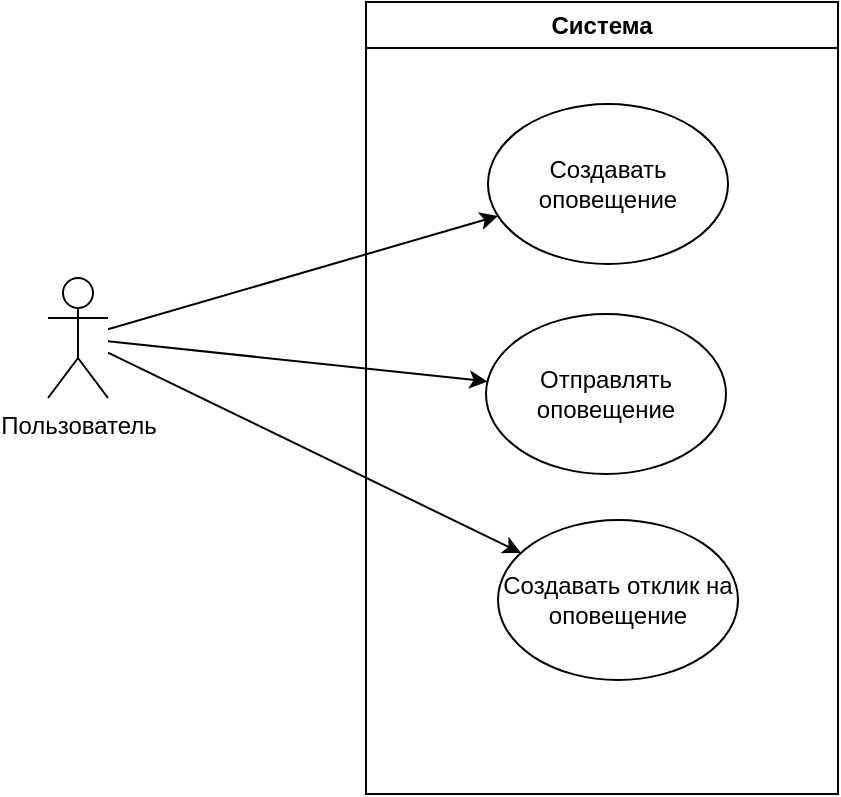 <mxfile version="24.4.0" type="github">
  <diagram name="Page-1" id="9ZmzEBOo0Ev5dIL-j1Jn">
    <mxGraphModel dx="1193" dy="778" grid="0" gridSize="10" guides="0" tooltips="1" connect="1" arrows="1" fold="1" page="0" pageScale="1" pageWidth="850" pageHeight="1100" math="0" shadow="0">
      <root>
        <mxCell id="0" />
        <mxCell id="1" parent="0" />
        <mxCell id="AkTV5vrw47WEEAWnuP5z-3" style="rounded=0;orthogonalLoop=1;jettySize=auto;html=1;" edge="1" parent="1" source="AkTV5vrw47WEEAWnuP5z-1" target="AkTV5vrw47WEEAWnuP5z-2">
          <mxGeometry relative="1" as="geometry" />
        </mxCell>
        <mxCell id="AkTV5vrw47WEEAWnuP5z-1" value="Пользователь" style="shape=umlActor;verticalLabelPosition=bottom;verticalAlign=top;html=1;outlineConnect=0;" vertex="1" parent="1">
          <mxGeometry x="159" y="299" width="30" height="60" as="geometry" />
        </mxCell>
        <mxCell id="AkTV5vrw47WEEAWnuP5z-6" value="Система" style="swimlane;whiteSpace=wrap;html=1;" vertex="1" parent="1">
          <mxGeometry x="318" y="161" width="236" height="396" as="geometry" />
        </mxCell>
        <mxCell id="AkTV5vrw47WEEAWnuP5z-2" value="Создавать оповещение" style="ellipse;whiteSpace=wrap;html=1;" vertex="1" parent="AkTV5vrw47WEEAWnuP5z-6">
          <mxGeometry x="61" y="51" width="120" height="80" as="geometry" />
        </mxCell>
        <mxCell id="AkTV5vrw47WEEAWnuP5z-7" value="Отправлять оповещение" style="ellipse;whiteSpace=wrap;html=1;" vertex="1" parent="AkTV5vrw47WEEAWnuP5z-6">
          <mxGeometry x="60" y="156" width="120" height="80" as="geometry" />
        </mxCell>
        <mxCell id="AkTV5vrw47WEEAWnuP5z-9" value="Создавать отклик на оповещение" style="ellipse;whiteSpace=wrap;html=1;" vertex="1" parent="AkTV5vrw47WEEAWnuP5z-6">
          <mxGeometry x="66" y="259" width="120" height="80" as="geometry" />
        </mxCell>
        <mxCell id="AkTV5vrw47WEEAWnuP5z-8" style="rounded=0;orthogonalLoop=1;jettySize=auto;html=1;" edge="1" parent="1" source="AkTV5vrw47WEEAWnuP5z-1" target="AkTV5vrw47WEEAWnuP5z-7">
          <mxGeometry relative="1" as="geometry">
            <mxPoint x="199" y="336" as="sourcePoint" />
            <mxPoint x="392" y="295" as="targetPoint" />
          </mxGeometry>
        </mxCell>
        <mxCell id="AkTV5vrw47WEEAWnuP5z-10" style="rounded=0;orthogonalLoop=1;jettySize=auto;html=1;" edge="1" parent="1" source="AkTV5vrw47WEEAWnuP5z-1" target="AkTV5vrw47WEEAWnuP5z-9">
          <mxGeometry relative="1" as="geometry">
            <mxPoint x="199" y="341" as="sourcePoint" />
            <mxPoint x="389" y="361" as="targetPoint" />
          </mxGeometry>
        </mxCell>
      </root>
    </mxGraphModel>
  </diagram>
</mxfile>
